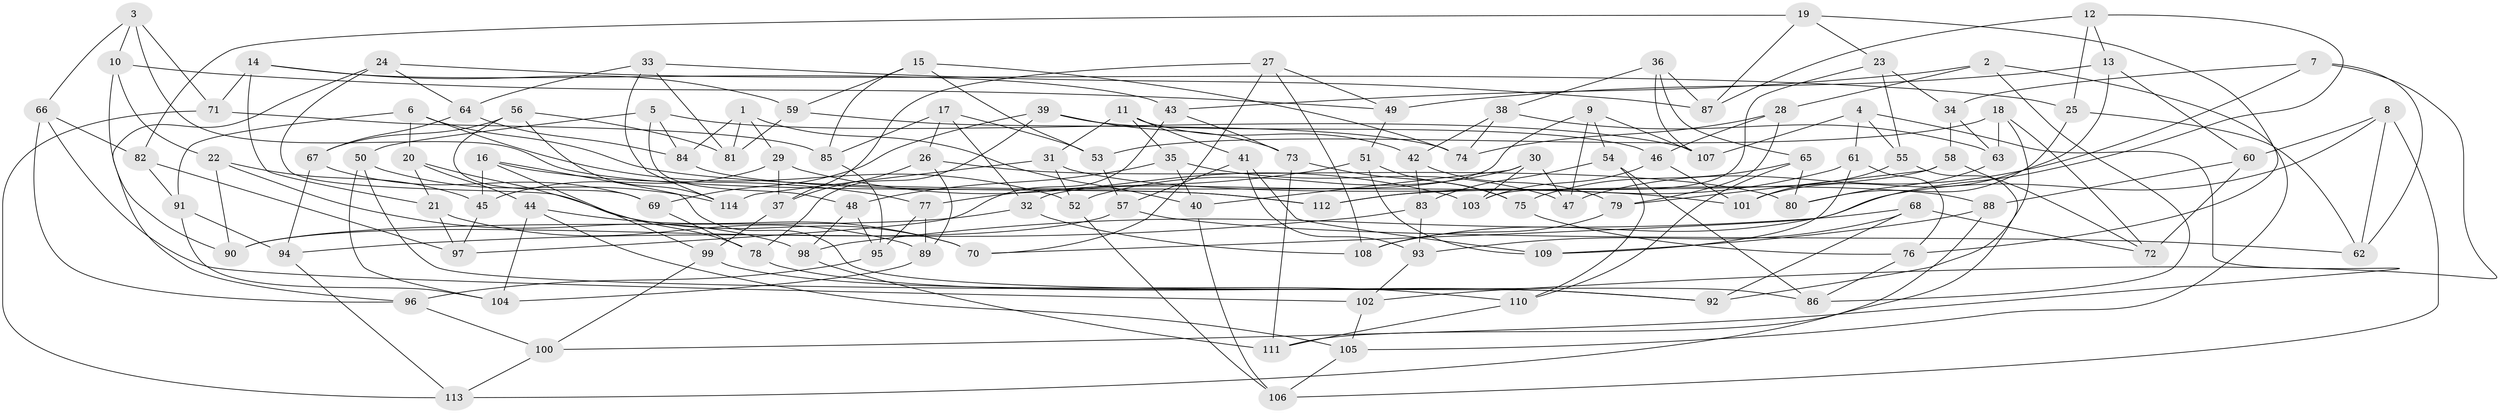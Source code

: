 // Generated by graph-tools (version 1.1) at 2025/50/03/09/25 03:50:45]
// undirected, 114 vertices, 228 edges
graph export_dot {
graph [start="1"]
  node [color=gray90,style=filled];
  1;
  2;
  3;
  4;
  5;
  6;
  7;
  8;
  9;
  10;
  11;
  12;
  13;
  14;
  15;
  16;
  17;
  18;
  19;
  20;
  21;
  22;
  23;
  24;
  25;
  26;
  27;
  28;
  29;
  30;
  31;
  32;
  33;
  34;
  35;
  36;
  37;
  38;
  39;
  40;
  41;
  42;
  43;
  44;
  45;
  46;
  47;
  48;
  49;
  50;
  51;
  52;
  53;
  54;
  55;
  56;
  57;
  58;
  59;
  60;
  61;
  62;
  63;
  64;
  65;
  66;
  67;
  68;
  69;
  70;
  71;
  72;
  73;
  74;
  75;
  76;
  77;
  78;
  79;
  80;
  81;
  82;
  83;
  84;
  85;
  86;
  87;
  88;
  89;
  90;
  91;
  92;
  93;
  94;
  95;
  96;
  97;
  98;
  99;
  100;
  101;
  102;
  103;
  104;
  105;
  106;
  107;
  108;
  109;
  110;
  111;
  112;
  113;
  114;
  1 -- 40;
  1 -- 84;
  1 -- 81;
  1 -- 29;
  2 -- 105;
  2 -- 86;
  2 -- 28;
  2 -- 43;
  3 -- 66;
  3 -- 10;
  3 -- 71;
  3 -- 112;
  4 -- 61;
  4 -- 100;
  4 -- 107;
  4 -- 55;
  5 -- 48;
  5 -- 84;
  5 -- 50;
  5 -- 107;
  6 -- 91;
  6 -- 52;
  6 -- 20;
  6 -- 101;
  7 -- 62;
  7 -- 102;
  7 -- 34;
  7 -- 47;
  8 -- 106;
  8 -- 62;
  8 -- 60;
  8 -- 70;
  9 -- 32;
  9 -- 107;
  9 -- 47;
  9 -- 54;
  10 -- 22;
  10 -- 49;
  10 -- 90;
  11 -- 42;
  11 -- 35;
  11 -- 31;
  11 -- 41;
  12 -- 108;
  12 -- 13;
  12 -- 87;
  12 -- 25;
  13 -- 60;
  13 -- 49;
  13 -- 101;
  14 -- 59;
  14 -- 43;
  14 -- 21;
  14 -- 71;
  15 -- 85;
  15 -- 59;
  15 -- 74;
  15 -- 53;
  16 -- 99;
  16 -- 86;
  16 -- 77;
  16 -- 45;
  17 -- 26;
  17 -- 32;
  17 -- 53;
  17 -- 85;
  18 -- 72;
  18 -- 92;
  18 -- 63;
  18 -- 53;
  19 -- 87;
  19 -- 82;
  19 -- 23;
  19 -- 76;
  20 -- 21;
  20 -- 44;
  20 -- 78;
  21 -- 89;
  21 -- 97;
  22 -- 45;
  22 -- 98;
  22 -- 90;
  23 -- 103;
  23 -- 55;
  23 -- 34;
  24 -- 64;
  24 -- 96;
  24 -- 70;
  24 -- 25;
  25 -- 62;
  25 -- 80;
  26 -- 89;
  26 -- 80;
  26 -- 37;
  27 -- 108;
  27 -- 49;
  27 -- 70;
  27 -- 37;
  28 -- 74;
  28 -- 46;
  28 -- 79;
  29 -- 103;
  29 -- 37;
  29 -- 45;
  30 -- 103;
  30 -- 52;
  30 -- 40;
  30 -- 47;
  31 -- 52;
  31 -- 114;
  31 -- 88;
  32 -- 108;
  32 -- 90;
  33 -- 114;
  33 -- 64;
  33 -- 87;
  33 -- 81;
  34 -- 63;
  34 -- 58;
  35 -- 48;
  35 -- 40;
  35 -- 47;
  36 -- 107;
  36 -- 65;
  36 -- 38;
  36 -- 87;
  37 -- 99;
  38 -- 63;
  38 -- 42;
  38 -- 74;
  39 -- 78;
  39 -- 73;
  39 -- 69;
  39 -- 46;
  40 -- 106;
  41 -- 57;
  41 -- 93;
  41 -- 109;
  42 -- 83;
  42 -- 79;
  43 -- 73;
  43 -- 97;
  44 -- 105;
  44 -- 70;
  44 -- 104;
  45 -- 97;
  46 -- 101;
  46 -- 103;
  48 -- 95;
  48 -- 98;
  49 -- 51;
  50 -- 104;
  50 -- 92;
  50 -- 114;
  51 -- 77;
  51 -- 75;
  51 -- 109;
  52 -- 106;
  53 -- 57;
  54 -- 86;
  54 -- 110;
  54 -- 83;
  55 -- 111;
  55 -- 101;
  56 -- 114;
  56 -- 81;
  56 -- 69;
  56 -- 67;
  57 -- 90;
  57 -- 62;
  58 -- 112;
  58 -- 79;
  58 -- 72;
  59 -- 81;
  59 -- 74;
  60 -- 72;
  60 -- 88;
  61 -- 112;
  61 -- 76;
  61 -- 109;
  63 -- 80;
  64 -- 67;
  64 -- 84;
  65 -- 80;
  65 -- 110;
  65 -- 75;
  66 -- 96;
  66 -- 82;
  66 -- 102;
  67 -- 69;
  67 -- 94;
  68 -- 92;
  68 -- 98;
  68 -- 72;
  68 -- 93;
  69 -- 78;
  71 -- 85;
  71 -- 113;
  73 -- 75;
  73 -- 111;
  75 -- 76;
  76 -- 86;
  77 -- 89;
  77 -- 95;
  78 -- 92;
  79 -- 108;
  82 -- 97;
  82 -- 91;
  83 -- 94;
  83 -- 93;
  84 -- 112;
  85 -- 95;
  88 -- 113;
  88 -- 109;
  89 -- 104;
  91 -- 94;
  91 -- 104;
  93 -- 102;
  94 -- 113;
  95 -- 96;
  96 -- 100;
  98 -- 111;
  99 -- 100;
  99 -- 110;
  100 -- 113;
  102 -- 105;
  105 -- 106;
  110 -- 111;
}
